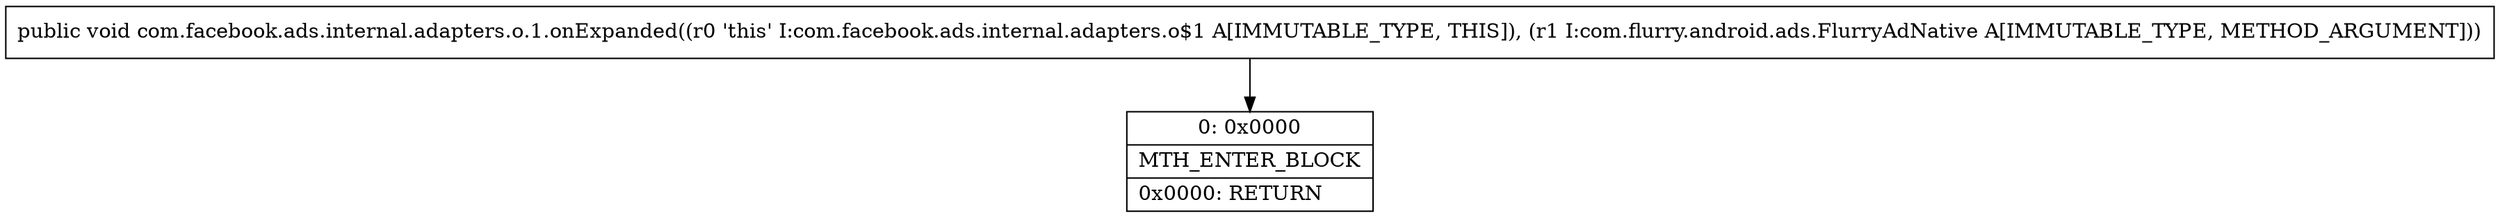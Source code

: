 digraph "CFG forcom.facebook.ads.internal.adapters.o.1.onExpanded(Lcom\/flurry\/android\/ads\/FlurryAdNative;)V" {
Node_0 [shape=record,label="{0\:\ 0x0000|MTH_ENTER_BLOCK\l|0x0000: RETURN   \l}"];
MethodNode[shape=record,label="{public void com.facebook.ads.internal.adapters.o.1.onExpanded((r0 'this' I:com.facebook.ads.internal.adapters.o$1 A[IMMUTABLE_TYPE, THIS]), (r1 I:com.flurry.android.ads.FlurryAdNative A[IMMUTABLE_TYPE, METHOD_ARGUMENT])) }"];
MethodNode -> Node_0;
}

